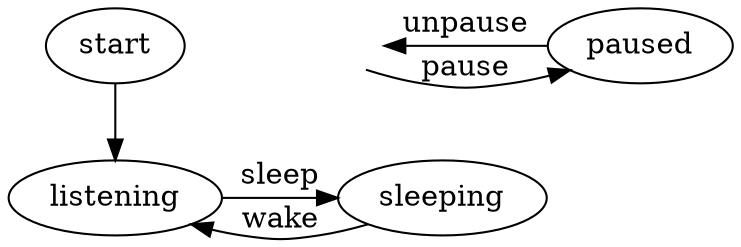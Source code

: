 digraph {
  start -> a;
  global -> b [label=pause];
  b -> global [label=unpause];
  a -> c [label=sleep];
  c -> a [label=wake];
  a [label=listening];
  b [label=paused];
  c [label=sleeping];
  global [style=invis];
  subgraph {
    rank=same;
	start; global; b;
  }
  subgraph {
    rank=same;
	a; c;
  }
}
